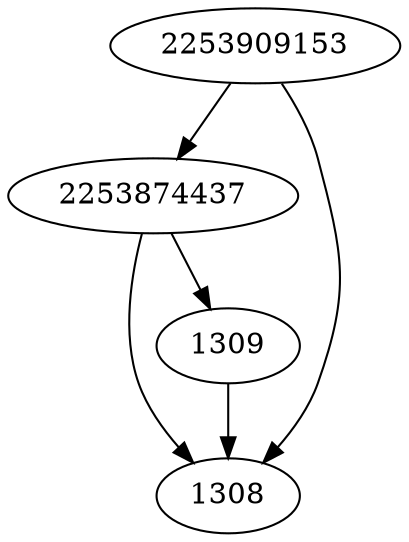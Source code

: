 strict digraph  {
2253909153;
2253874437;
1308;
1309;
2253909153 -> 2253874437;
2253909153 -> 1308;
2253874437 -> 1309;
2253874437 -> 1308;
1309 -> 1308;
}
